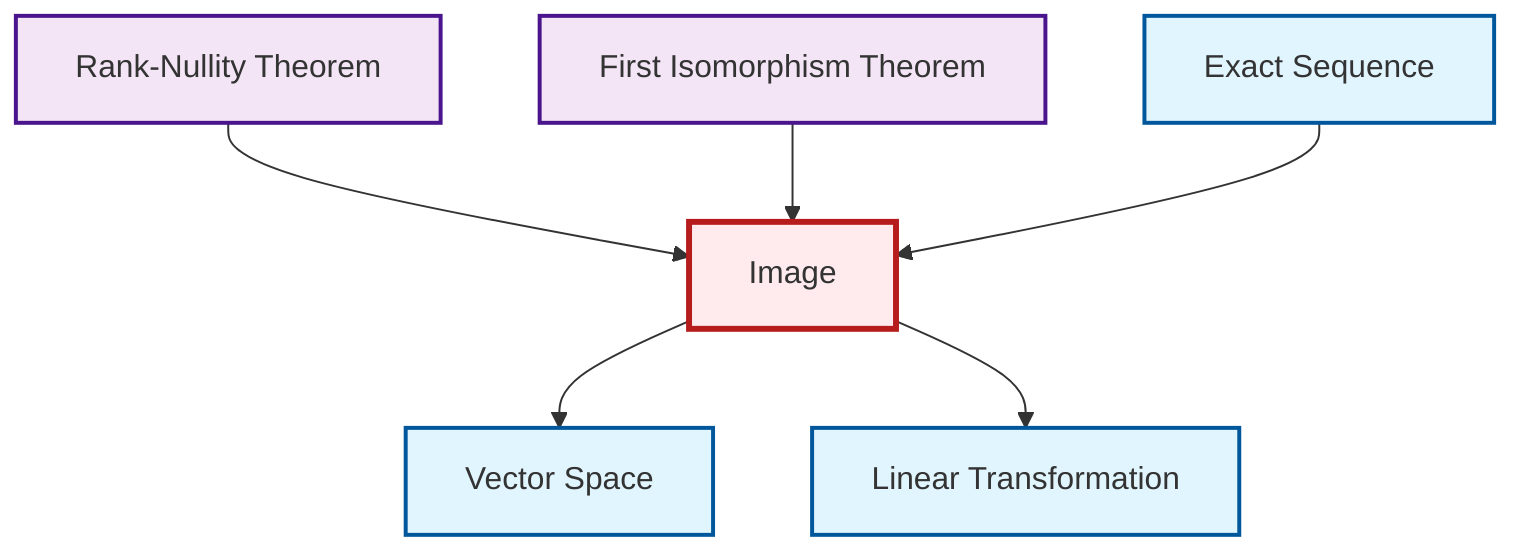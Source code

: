 graph TD
    classDef definition fill:#e1f5fe,stroke:#01579b,stroke-width:2px
    classDef theorem fill:#f3e5f5,stroke:#4a148c,stroke-width:2px
    classDef axiom fill:#fff3e0,stroke:#e65100,stroke-width:2px
    classDef example fill:#e8f5e9,stroke:#1b5e20,stroke-width:2px
    classDef current fill:#ffebee,stroke:#b71c1c,stroke-width:3px
    def-vector-space["Vector Space"]:::definition
    def-image["Image"]:::definition
    def-exact-sequence["Exact Sequence"]:::definition
    thm-first-isomorphism["First Isomorphism Theorem"]:::theorem
    thm-rank-nullity["Rank-Nullity Theorem"]:::theorem
    def-linear-transformation["Linear Transformation"]:::definition
    thm-rank-nullity --> def-image
    def-image --> def-vector-space
    thm-first-isomorphism --> def-image
    def-image --> def-linear-transformation
    def-exact-sequence --> def-image
    class def-image current